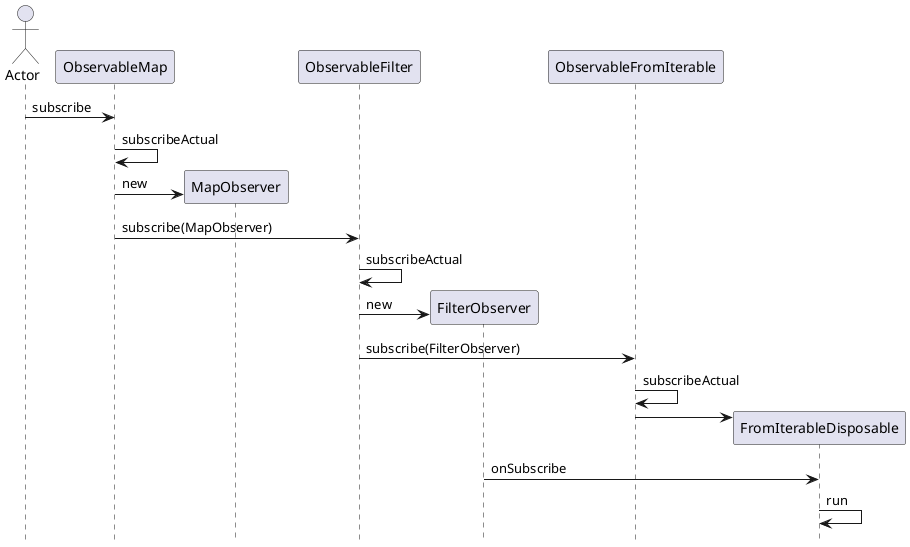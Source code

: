 @startuml
hide footbox
actor Actor
Actor -> ObservableMap : subscribe
ObservableMap -> ObservableMap:subscribeActual
create MapObserver
ObservableMap -> MapObserver : new
ObservableMap -> ObservableFilter : subscribe(MapObserver)
ObservableFilter -> ObservableFilter:subscribeActual
create FilterObserver
ObservableFilter -> FilterObserver : new
ObservableFilter -> ObservableFromIterable:subscribe(FilterObserver)
ObservableFromIterable -> ObservableFromIterable:subscribeActual
create FromIterableDisposable
ObservableFromIterable -> FromIterableDisposable
FilterObserver -> FromIterableDisposable:onSubscribe
FromIterableDisposable -> FromIterableDisposable : run
@enduml